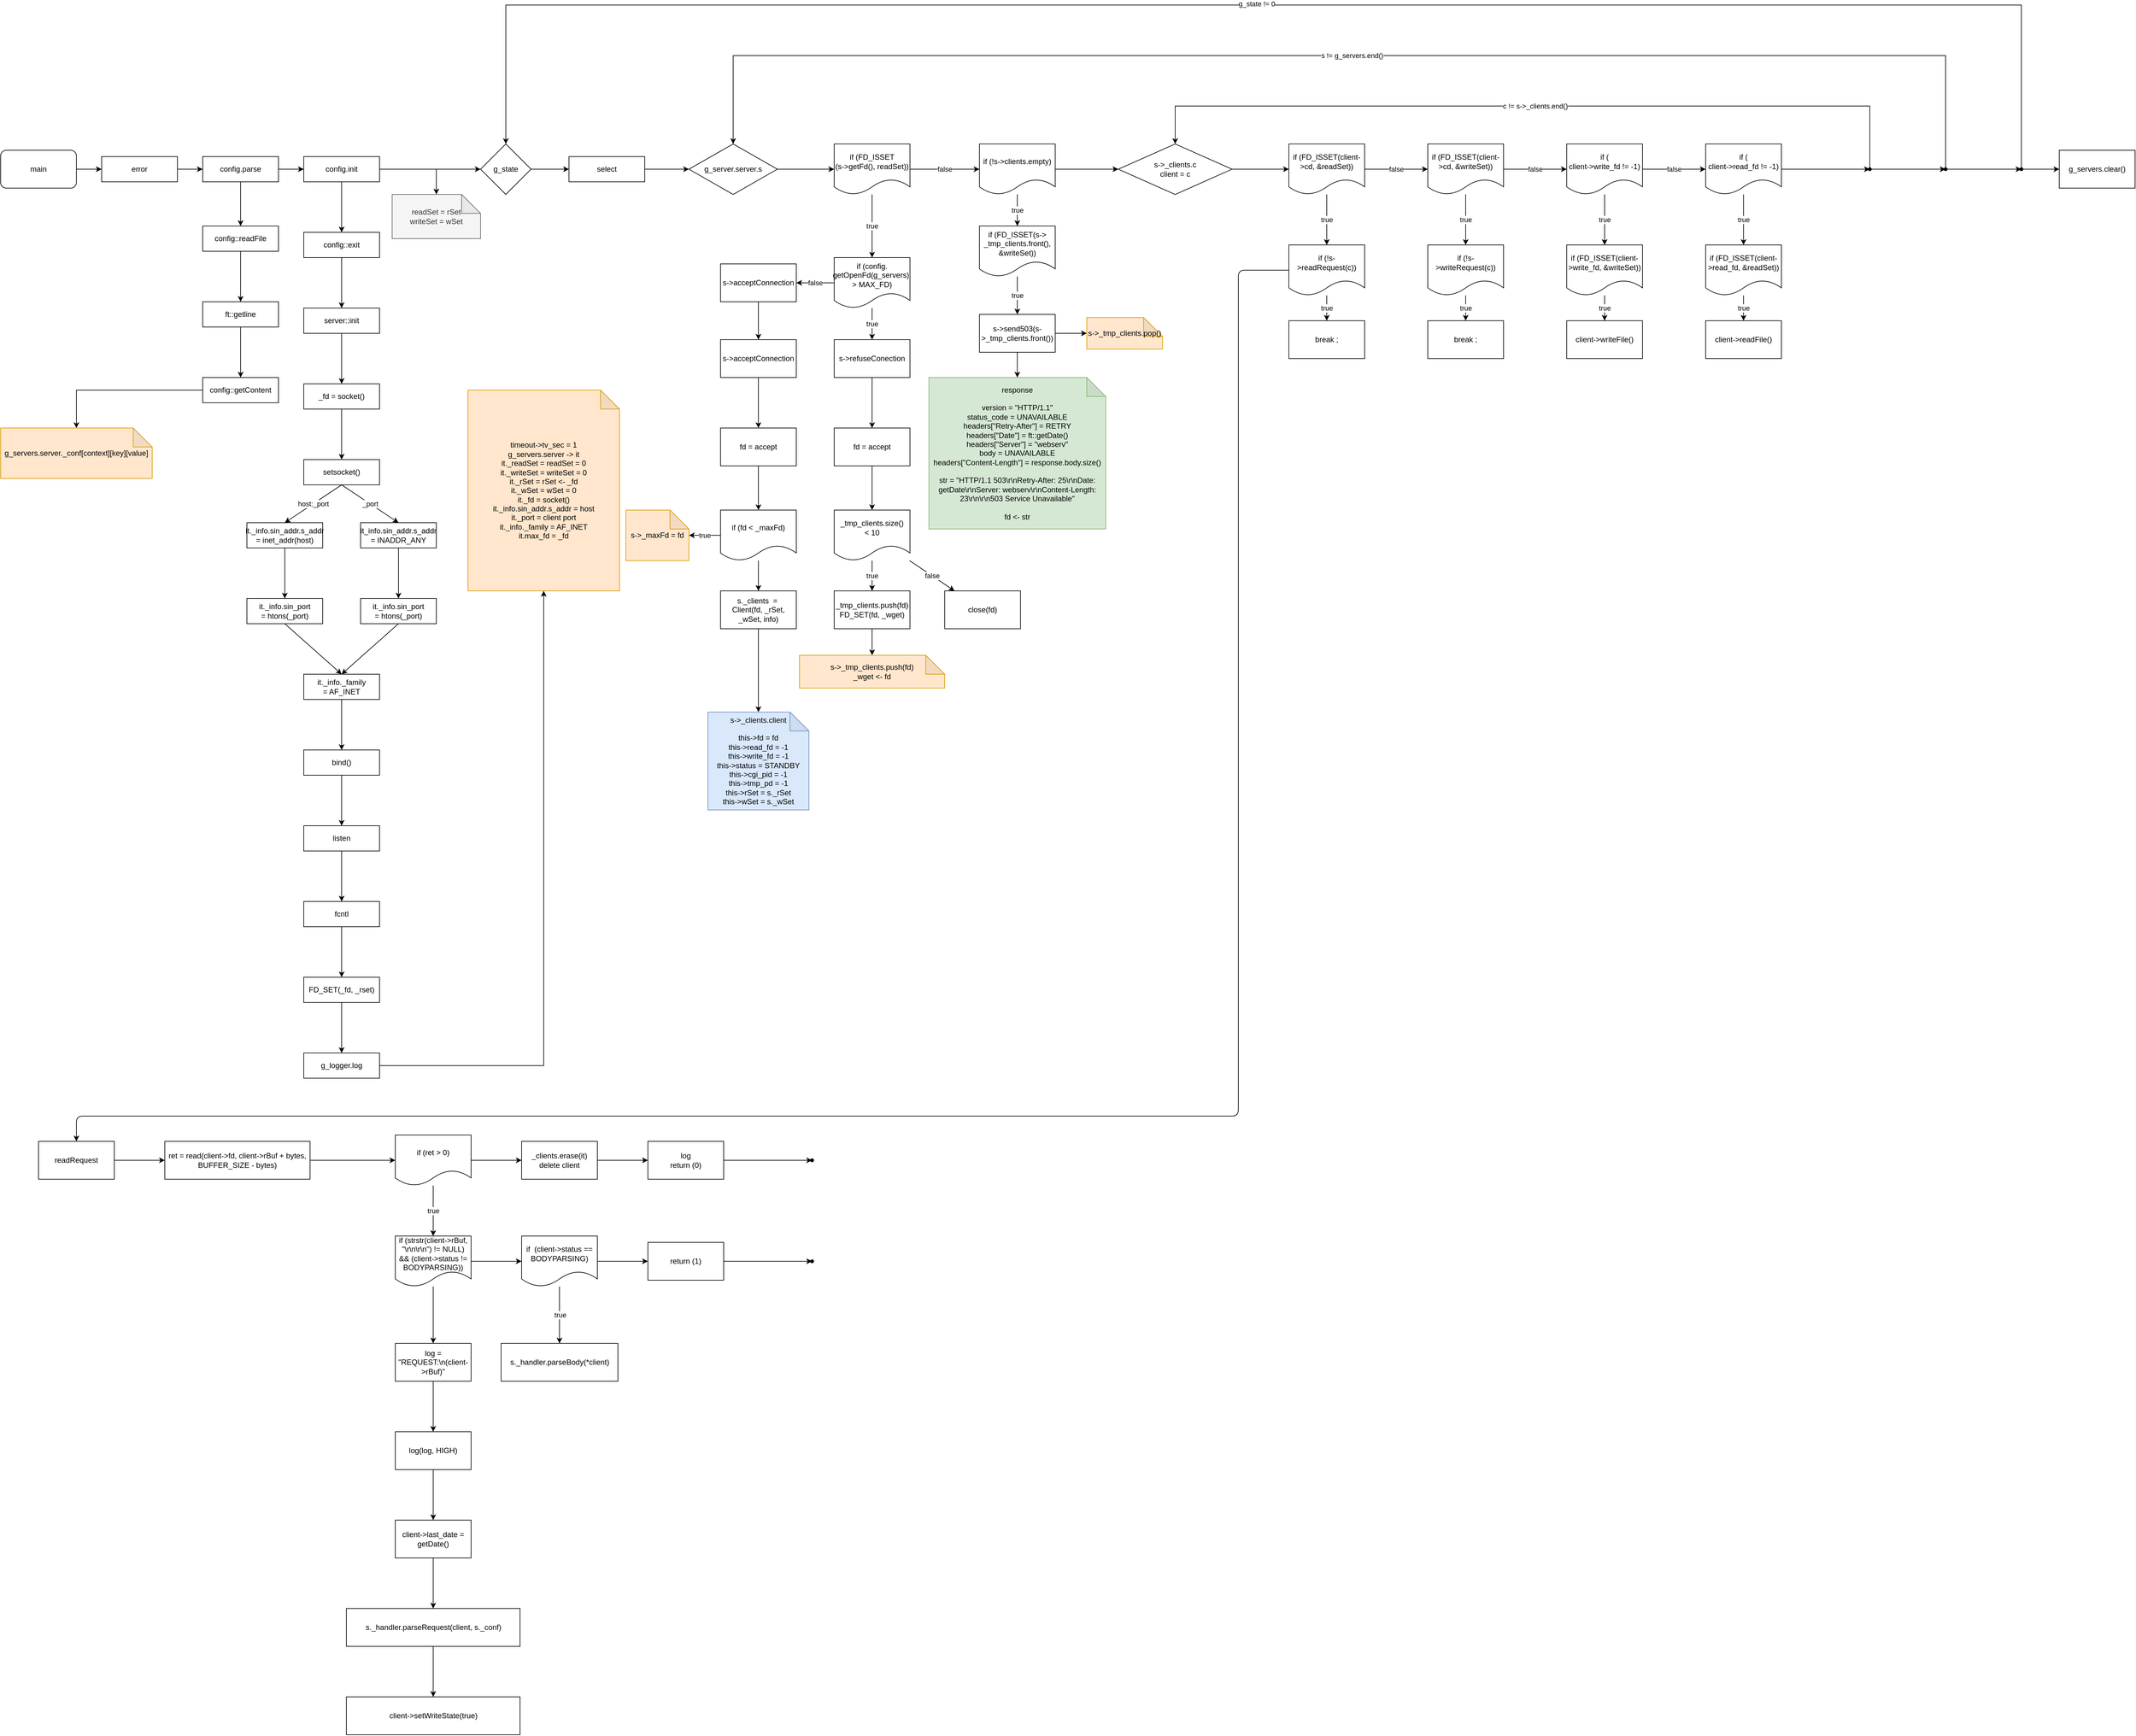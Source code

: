 <mxfile version="14.5.8" type="github">
  <diagram id="C5RBs43oDa-KdzZeNtuy" name="Page-1">
    <mxGraphModel dx="1183" dy="1227" grid="1" gridSize="10" guides="1" tooltips="1" connect="1" arrows="1" fold="1" page="1" pageScale="1" pageWidth="10000" pageHeight="10000" math="0" shadow="0">
      <root>
        <mxCell id="WIyWlLk6GJQsqaUBKTNV-0" />
        <mxCell id="WIyWlLk6GJQsqaUBKTNV-1" parent="WIyWlLk6GJQsqaUBKTNV-0" />
        <mxCell id="DyBJ3JbBBXoqkzAA94bN-0" value="" style="edgeStyle=orthogonalEdgeStyle;rounded=0;orthogonalLoop=1;jettySize=auto;html=1;" parent="WIyWlLk6GJQsqaUBKTNV-1" source="5pK941UEQAxXF16gNwze-0" target="5pK941UEQAxXF16gNwze-1" edge="1">
          <mxGeometry relative="1" as="geometry" />
        </mxCell>
        <mxCell id="5pK941UEQAxXF16gNwze-0" value="main" style="rounded=1;whiteSpace=wrap;html=1;" parent="WIyWlLk6GJQsqaUBKTNV-1" vertex="1">
          <mxGeometry x="40" y="350.03" width="120" height="60" as="geometry" />
        </mxCell>
        <mxCell id="DyBJ3JbBBXoqkzAA94bN-2" value="" style="edgeStyle=orthogonalEdgeStyle;rounded=0;orthogonalLoop=1;jettySize=auto;html=1;" parent="WIyWlLk6GJQsqaUBKTNV-1" source="5pK941UEQAxXF16gNwze-1" target="DyBJ3JbBBXoqkzAA94bN-1" edge="1">
          <mxGeometry relative="1" as="geometry" />
        </mxCell>
        <mxCell id="5pK941UEQAxXF16gNwze-1" value="error" style="whiteSpace=wrap;html=1;" parent="WIyWlLk6GJQsqaUBKTNV-1" vertex="1">
          <mxGeometry x="200" y="360.03" width="120" height="40" as="geometry" />
        </mxCell>
        <mxCell id="DyBJ3JbBBXoqkzAA94bN-17" value="" style="edgeStyle=orthogonalEdgeStyle;rounded=0;orthogonalLoop=1;jettySize=auto;html=1;" parent="WIyWlLk6GJQsqaUBKTNV-1" source="DyBJ3JbBBXoqkzAA94bN-1" target="DyBJ3JbBBXoqkzAA94bN-16" edge="1">
          <mxGeometry relative="1" as="geometry" />
        </mxCell>
        <mxCell id="DyBJ3JbBBXoqkzAA94bN-19" value="" style="edgeStyle=orthogonalEdgeStyle;rounded=0;orthogonalLoop=1;jettySize=auto;html=1;" parent="WIyWlLk6GJQsqaUBKTNV-1" source="DyBJ3JbBBXoqkzAA94bN-1" target="DyBJ3JbBBXoqkzAA94bN-18" edge="1">
          <mxGeometry relative="1" as="geometry" />
        </mxCell>
        <mxCell id="DyBJ3JbBBXoqkzAA94bN-1" value="config.parse" style="whiteSpace=wrap;html=1;" parent="WIyWlLk6GJQsqaUBKTNV-1" vertex="1">
          <mxGeometry x="360" y="360.03" width="120" height="40" as="geometry" />
        </mxCell>
        <mxCell id="DyBJ3JbBBXoqkzAA94bN-36" value="" style="edgeStyle=orthogonalEdgeStyle;rounded=0;orthogonalLoop=1;jettySize=auto;html=1;" parent="WIyWlLk6GJQsqaUBKTNV-1" source="DyBJ3JbBBXoqkzAA94bN-16" target="DyBJ3JbBBXoqkzAA94bN-35" edge="1">
          <mxGeometry relative="1" as="geometry" />
        </mxCell>
        <mxCell id="DyBJ3JbBBXoqkzAA94bN-86" value="" style="edgeStyle=orthogonalEdgeStyle;rounded=0;orthogonalLoop=1;jettySize=auto;html=1;" parent="WIyWlLk6GJQsqaUBKTNV-1" source="DyBJ3JbBBXoqkzAA94bN-16" target="DyBJ3JbBBXoqkzAA94bN-85" edge="1">
          <mxGeometry relative="1" as="geometry" />
        </mxCell>
        <mxCell id="DyBJ3JbBBXoqkzAA94bN-89" value="" style="edgeStyle=orthogonalEdgeStyle;rounded=0;orthogonalLoop=1;jettySize=auto;html=1;" parent="WIyWlLk6GJQsqaUBKTNV-1" source="DyBJ3JbBBXoqkzAA94bN-16" target="DyBJ3JbBBXoqkzAA94bN-93" edge="1">
          <mxGeometry relative="1" as="geometry">
            <Array as="points">
              <mxPoint x="750" y="380" />
            </Array>
            <mxPoint x="670" y="260" as="targetPoint" />
          </mxGeometry>
        </mxCell>
        <mxCell id="DyBJ3JbBBXoqkzAA94bN-16" value="config.init" style="whiteSpace=wrap;html=1;" parent="WIyWlLk6GJQsqaUBKTNV-1" vertex="1">
          <mxGeometry x="520" y="360.03" width="120" height="40" as="geometry" />
        </mxCell>
        <mxCell id="DyBJ3JbBBXoqkzAA94bN-32" value="" style="edgeStyle=orthogonalEdgeStyle;rounded=0;orthogonalLoop=1;jettySize=auto;html=1;" parent="WIyWlLk6GJQsqaUBKTNV-1" source="DyBJ3JbBBXoqkzAA94bN-18" target="DyBJ3JbBBXoqkzAA94bN-31" edge="1">
          <mxGeometry relative="1" as="geometry" />
        </mxCell>
        <mxCell id="DyBJ3JbBBXoqkzAA94bN-18" value="config::readFile" style="whiteSpace=wrap;html=1;" parent="WIyWlLk6GJQsqaUBKTNV-1" vertex="1">
          <mxGeometry x="360" y="470.03" width="120" height="40" as="geometry" />
        </mxCell>
        <mxCell id="DyBJ3JbBBXoqkzAA94bN-34" value="" style="edgeStyle=orthogonalEdgeStyle;rounded=0;orthogonalLoop=1;jettySize=auto;html=1;" parent="WIyWlLk6GJQsqaUBKTNV-1" source="DyBJ3JbBBXoqkzAA94bN-31" target="DyBJ3JbBBXoqkzAA94bN-33" edge="1">
          <mxGeometry relative="1" as="geometry" />
        </mxCell>
        <mxCell id="DyBJ3JbBBXoqkzAA94bN-31" value="ft::getline" style="whiteSpace=wrap;html=1;" parent="WIyWlLk6GJQsqaUBKTNV-1" vertex="1">
          <mxGeometry x="360" y="590.03" width="120" height="40" as="geometry" />
        </mxCell>
        <mxCell id="DyBJ3JbBBXoqkzAA94bN-44" value="" style="edgeStyle=orthogonalEdgeStyle;rounded=0;orthogonalLoop=1;jettySize=auto;html=1;" parent="WIyWlLk6GJQsqaUBKTNV-1" source="DyBJ3JbBBXoqkzAA94bN-33" target="DyBJ3JbBBXoqkzAA94bN-43" edge="1">
          <mxGeometry relative="1" as="geometry" />
        </mxCell>
        <mxCell id="DyBJ3JbBBXoqkzAA94bN-33" value="config::getContent" style="whiteSpace=wrap;html=1;" parent="WIyWlLk6GJQsqaUBKTNV-1" vertex="1">
          <mxGeometry x="360" y="710.03" width="120" height="40" as="geometry" />
        </mxCell>
        <mxCell id="DyBJ3JbBBXoqkzAA94bN-48" value="" style="edgeStyle=orthogonalEdgeStyle;rounded=0;orthogonalLoop=1;jettySize=auto;html=1;" parent="WIyWlLk6GJQsqaUBKTNV-1" source="DyBJ3JbBBXoqkzAA94bN-35" target="DyBJ3JbBBXoqkzAA94bN-47" edge="1">
          <mxGeometry relative="1" as="geometry" />
        </mxCell>
        <mxCell id="DyBJ3JbBBXoqkzAA94bN-35" value="config::exit" style="whiteSpace=wrap;html=1;" parent="WIyWlLk6GJQsqaUBKTNV-1" vertex="1">
          <mxGeometry x="520" y="480.03" width="120" height="40" as="geometry" />
        </mxCell>
        <mxCell id="DyBJ3JbBBXoqkzAA94bN-43" value="g_servers.server._conf[context][key][value]" style="shape=note;whiteSpace=wrap;html=1;backgroundOutline=1;darkOpacity=0.05;fillColor=#ffe6cc;strokeColor=#d79b00;" parent="WIyWlLk6GJQsqaUBKTNV-1" vertex="1">
          <mxGeometry x="40" y="790.03" width="240" height="80" as="geometry" />
        </mxCell>
        <mxCell id="DyBJ3JbBBXoqkzAA94bN-46" value="timeout-&amp;gt;tv_sec = 1&lt;br&gt;g_servers.server -&amp;gt; it&lt;br&gt;it._readSet = readSet = 0&lt;br&gt;it._writeSet = writeSet = 0&lt;br&gt;it._rSet = rSet &amp;lt;- _fd&lt;br&gt;it._wSet = wSet = 0&lt;br&gt;it._fd = socket()&lt;br&gt;it._info.sin_addr.s_addr = host&lt;br&gt;it._port = client port&lt;br&gt;it._info._family = AF_INET&lt;br&gt;it.max_fd = _fd" style="shape=note;whiteSpace=wrap;html=1;backgroundOutline=1;darkOpacity=0.05;fillColor=#ffe6cc;strokeColor=#d79b00;" parent="WIyWlLk6GJQsqaUBKTNV-1" vertex="1">
          <mxGeometry x="780" y="730" width="240" height="318" as="geometry" />
        </mxCell>
        <mxCell id="DyBJ3JbBBXoqkzAA94bN-50" value="" style="edgeStyle=orthogonalEdgeStyle;rounded=0;orthogonalLoop=1;jettySize=auto;html=1;" parent="WIyWlLk6GJQsqaUBKTNV-1" source="DyBJ3JbBBXoqkzAA94bN-47" target="DyBJ3JbBBXoqkzAA94bN-49" edge="1">
          <mxGeometry relative="1" as="geometry" />
        </mxCell>
        <mxCell id="DyBJ3JbBBXoqkzAA94bN-47" value="server::init" style="whiteSpace=wrap;html=1;" parent="WIyWlLk6GJQsqaUBKTNV-1" vertex="1">
          <mxGeometry x="520" y="600.03" width="120" height="40" as="geometry" />
        </mxCell>
        <mxCell id="DyBJ3JbBBXoqkzAA94bN-52" value="" style="edgeStyle=orthogonalEdgeStyle;rounded=0;orthogonalLoop=1;jettySize=auto;html=1;" parent="WIyWlLk6GJQsqaUBKTNV-1" source="DyBJ3JbBBXoqkzAA94bN-49" target="DyBJ3JbBBXoqkzAA94bN-51" edge="1">
          <mxGeometry relative="1" as="geometry" />
        </mxCell>
        <mxCell id="DyBJ3JbBBXoqkzAA94bN-49" value="_fd = socket()" style="whiteSpace=wrap;html=1;" parent="WIyWlLk6GJQsqaUBKTNV-1" vertex="1">
          <mxGeometry x="520" y="720.03" width="120" height="40" as="geometry" />
        </mxCell>
        <mxCell id="DyBJ3JbBBXoqkzAA94bN-51" value="setsocket()" style="whiteSpace=wrap;html=1;" parent="WIyWlLk6GJQsqaUBKTNV-1" vertex="1">
          <mxGeometry x="520" y="840.03" width="120" height="40" as="geometry" />
        </mxCell>
        <mxCell id="DyBJ3JbBBXoqkzAA94bN-65" value="" style="edgeStyle=orthogonalEdgeStyle;rounded=0;orthogonalLoop=1;jettySize=auto;html=1;" parent="WIyWlLk6GJQsqaUBKTNV-1" source="DyBJ3JbBBXoqkzAA94bN-54" target="DyBJ3JbBBXoqkzAA94bN-64" edge="1">
          <mxGeometry relative="1" as="geometry" />
        </mxCell>
        <mxCell id="DyBJ3JbBBXoqkzAA94bN-54" value="it._info.sin_addr.s_addr&lt;br&gt;= inet_addr(host)" style="whiteSpace=wrap;html=1;" parent="WIyWlLk6GJQsqaUBKTNV-1" vertex="1">
          <mxGeometry x="430" y="940.03" width="120" height="40" as="geometry" />
        </mxCell>
        <mxCell id="DyBJ3JbBBXoqkzAA94bN-67" value="" style="edgeStyle=orthogonalEdgeStyle;rounded=0;orthogonalLoop=1;jettySize=auto;html=1;" parent="WIyWlLk6GJQsqaUBKTNV-1" source="DyBJ3JbBBXoqkzAA94bN-58" target="DyBJ3JbBBXoqkzAA94bN-66" edge="1">
          <mxGeometry relative="1" as="geometry" />
        </mxCell>
        <mxCell id="DyBJ3JbBBXoqkzAA94bN-58" value="it_info.sin_addr.s_addr&lt;br&gt;= INADDR_ANY" style="whiteSpace=wrap;html=1;" parent="WIyWlLk6GJQsqaUBKTNV-1" vertex="1">
          <mxGeometry x="610" y="940.03" width="120" height="40" as="geometry" />
        </mxCell>
        <mxCell id="DyBJ3JbBBXoqkzAA94bN-59" value="" style="endArrow=classic;html=1;entryX=0.5;entryY=0;entryDx=0;entryDy=0;" parent="WIyWlLk6GJQsqaUBKTNV-1" target="DyBJ3JbBBXoqkzAA94bN-54" edge="1">
          <mxGeometry relative="1" as="geometry">
            <mxPoint x="580" y="880.03" as="sourcePoint" />
            <mxPoint x="480" y="780.03" as="targetPoint" />
          </mxGeometry>
        </mxCell>
        <mxCell id="DyBJ3JbBBXoqkzAA94bN-60" value="host:_port" style="edgeLabel;resizable=0;html=1;align=center;verticalAlign=middle;" parent="DyBJ3JbBBXoqkzAA94bN-59" connectable="0" vertex="1">
          <mxGeometry relative="1" as="geometry" />
        </mxCell>
        <mxCell id="DyBJ3JbBBXoqkzAA94bN-61" value="" style="endArrow=classic;html=1;exitX=0.5;exitY=1;exitDx=0;exitDy=0;entryX=0.5;entryY=0;entryDx=0;entryDy=0;" parent="WIyWlLk6GJQsqaUBKTNV-1" source="DyBJ3JbBBXoqkzAA94bN-51" target="DyBJ3JbBBXoqkzAA94bN-58" edge="1">
          <mxGeometry relative="1" as="geometry">
            <mxPoint x="390" y="790.03" as="sourcePoint" />
            <mxPoint x="490" y="790.03" as="targetPoint" />
          </mxGeometry>
        </mxCell>
        <mxCell id="DyBJ3JbBBXoqkzAA94bN-62" value="_port" style="edgeLabel;resizable=0;html=1;align=center;verticalAlign=middle;" parent="DyBJ3JbBBXoqkzAA94bN-61" connectable="0" vertex="1">
          <mxGeometry relative="1" as="geometry" />
        </mxCell>
        <mxCell id="DyBJ3JbBBXoqkzAA94bN-64" value="it._info.sin_port&lt;br&gt;= htons(_port)" style="whiteSpace=wrap;html=1;" parent="WIyWlLk6GJQsqaUBKTNV-1" vertex="1">
          <mxGeometry x="430" y="1060.03" width="120" height="40" as="geometry" />
        </mxCell>
        <mxCell id="DyBJ3JbBBXoqkzAA94bN-66" value="it._info.sin_port&lt;br&gt;= htons(_port)" style="whiteSpace=wrap;html=1;" parent="WIyWlLk6GJQsqaUBKTNV-1" vertex="1">
          <mxGeometry x="610" y="1060.03" width="120" height="40" as="geometry" />
        </mxCell>
        <mxCell id="DyBJ3JbBBXoqkzAA94bN-74" value="" style="edgeStyle=orthogonalEdgeStyle;rounded=0;orthogonalLoop=1;jettySize=auto;html=1;" parent="WIyWlLk6GJQsqaUBKTNV-1" source="DyBJ3JbBBXoqkzAA94bN-69" target="DyBJ3JbBBXoqkzAA94bN-73" edge="1">
          <mxGeometry relative="1" as="geometry" />
        </mxCell>
        <mxCell id="DyBJ3JbBBXoqkzAA94bN-69" value="it._info._family&lt;br&gt;= AF_INET" style="whiteSpace=wrap;html=1;" parent="WIyWlLk6GJQsqaUBKTNV-1" vertex="1">
          <mxGeometry x="520" y="1180.03" width="120" height="40" as="geometry" />
        </mxCell>
        <mxCell id="DyBJ3JbBBXoqkzAA94bN-71" value="" style="endArrow=classic;html=1;exitX=0.5;exitY=1;exitDx=0;exitDy=0;" parent="WIyWlLk6GJQsqaUBKTNV-1" source="DyBJ3JbBBXoqkzAA94bN-66" target="DyBJ3JbBBXoqkzAA94bN-69" edge="1">
          <mxGeometry width="50" height="50" relative="1" as="geometry">
            <mxPoint x="410" y="890.03" as="sourcePoint" />
            <mxPoint x="460" y="840.03" as="targetPoint" />
            <Array as="points">
              <mxPoint x="580" y="1180.03" />
            </Array>
          </mxGeometry>
        </mxCell>
        <mxCell id="DyBJ3JbBBXoqkzAA94bN-72" value="" style="endArrow=classic;html=1;exitX=0.5;exitY=1;exitDx=0;exitDy=0;entryX=0.5;entryY=0;entryDx=0;entryDy=0;" parent="WIyWlLk6GJQsqaUBKTNV-1" source="DyBJ3JbBBXoqkzAA94bN-64" target="DyBJ3JbBBXoqkzAA94bN-69" edge="1">
          <mxGeometry width="50" height="50" relative="1" as="geometry">
            <mxPoint x="420" y="900.03" as="sourcePoint" />
            <mxPoint x="470" y="850.03" as="targetPoint" />
          </mxGeometry>
        </mxCell>
        <mxCell id="DyBJ3JbBBXoqkzAA94bN-76" value="" style="edgeStyle=orthogonalEdgeStyle;rounded=0;orthogonalLoop=1;jettySize=auto;html=1;" parent="WIyWlLk6GJQsqaUBKTNV-1" source="DyBJ3JbBBXoqkzAA94bN-73" target="DyBJ3JbBBXoqkzAA94bN-75" edge="1">
          <mxGeometry relative="1" as="geometry" />
        </mxCell>
        <mxCell id="DyBJ3JbBBXoqkzAA94bN-73" value="bind()" style="whiteSpace=wrap;html=1;" parent="WIyWlLk6GJQsqaUBKTNV-1" vertex="1">
          <mxGeometry x="520" y="1300.03" width="120" height="40" as="geometry" />
        </mxCell>
        <mxCell id="DyBJ3JbBBXoqkzAA94bN-78" value="" style="edgeStyle=orthogonalEdgeStyle;rounded=0;orthogonalLoop=1;jettySize=auto;html=1;" parent="WIyWlLk6GJQsqaUBKTNV-1" source="DyBJ3JbBBXoqkzAA94bN-75" target="DyBJ3JbBBXoqkzAA94bN-77" edge="1">
          <mxGeometry relative="1" as="geometry" />
        </mxCell>
        <mxCell id="DyBJ3JbBBXoqkzAA94bN-75" value="listen" style="whiteSpace=wrap;html=1;" parent="WIyWlLk6GJQsqaUBKTNV-1" vertex="1">
          <mxGeometry x="520" y="1420.03" width="120" height="40" as="geometry" />
        </mxCell>
        <mxCell id="DyBJ3JbBBXoqkzAA94bN-80" value="" style="edgeStyle=orthogonalEdgeStyle;rounded=0;orthogonalLoop=1;jettySize=auto;html=1;" parent="WIyWlLk6GJQsqaUBKTNV-1" source="DyBJ3JbBBXoqkzAA94bN-77" target="DyBJ3JbBBXoqkzAA94bN-79" edge="1">
          <mxGeometry relative="1" as="geometry" />
        </mxCell>
        <mxCell id="DyBJ3JbBBXoqkzAA94bN-77" value="fcntl" style="whiteSpace=wrap;html=1;" parent="WIyWlLk6GJQsqaUBKTNV-1" vertex="1">
          <mxGeometry x="520" y="1540.03" width="120" height="40" as="geometry" />
        </mxCell>
        <mxCell id="DyBJ3JbBBXoqkzAA94bN-82" value="" style="edgeStyle=orthogonalEdgeStyle;rounded=0;orthogonalLoop=1;jettySize=auto;html=1;" parent="WIyWlLk6GJQsqaUBKTNV-1" source="DyBJ3JbBBXoqkzAA94bN-79" target="DyBJ3JbBBXoqkzAA94bN-81" edge="1">
          <mxGeometry relative="1" as="geometry" />
        </mxCell>
        <mxCell id="DyBJ3JbBBXoqkzAA94bN-79" value="FD_SET(_fd, _rset)" style="whiteSpace=wrap;html=1;" parent="WIyWlLk6GJQsqaUBKTNV-1" vertex="1">
          <mxGeometry x="520" y="1660.03" width="120" height="40" as="geometry" />
        </mxCell>
        <mxCell id="DyBJ3JbBBXoqkzAA94bN-83" style="edgeStyle=orthogonalEdgeStyle;rounded=0;orthogonalLoop=1;jettySize=auto;html=1;entryX=0.5;entryY=1;entryDx=0;entryDy=0;entryPerimeter=0;" parent="WIyWlLk6GJQsqaUBKTNV-1" source="DyBJ3JbBBXoqkzAA94bN-81" target="DyBJ3JbBBXoqkzAA94bN-46" edge="1">
          <mxGeometry relative="1" as="geometry">
            <mxPoint x="580" y="1910.03" as="targetPoint" />
          </mxGeometry>
        </mxCell>
        <mxCell id="DyBJ3JbBBXoqkzAA94bN-81" value="g_logger.log" style="whiteSpace=wrap;html=1;" parent="WIyWlLk6GJQsqaUBKTNV-1" vertex="1">
          <mxGeometry x="520" y="1780.03" width="120" height="40" as="geometry" />
        </mxCell>
        <mxCell id="DyBJ3JbBBXoqkzAA94bN-85" value="readSet = rSet&lt;br&gt;writeSet = wSet&lt;br&gt;" style="shape=note;whiteSpace=wrap;html=1;backgroundOutline=1;darkOpacity=0.05;fillColor=#f5f5f5;strokeColor=#666666;fontColor=#333333;" parent="WIyWlLk6GJQsqaUBKTNV-1" vertex="1">
          <mxGeometry x="660" y="420.03" width="140" height="70" as="geometry" />
        </mxCell>
        <mxCell id="DyBJ3JbBBXoqkzAA94bN-94" value="" style="edgeStyle=orthogonalEdgeStyle;rounded=0;orthogonalLoop=1;jettySize=auto;html=1;entryX=0;entryY=0.5;entryDx=0;entryDy=0;" parent="WIyWlLk6GJQsqaUBKTNV-1" source="DyBJ3JbBBXoqkzAA94bN-88" target="DyBJ3JbBBXoqkzAA94bN-97" edge="1">
          <mxGeometry relative="1" as="geometry">
            <mxPoint x="960" y="550" as="targetPoint" />
          </mxGeometry>
        </mxCell>
        <mxCell id="DyBJ3JbBBXoqkzAA94bN-88" value="select" style="whiteSpace=wrap;html=1;" parent="WIyWlLk6GJQsqaUBKTNV-1" vertex="1">
          <mxGeometry x="940" y="360.03" width="120" height="40" as="geometry" />
        </mxCell>
        <mxCell id="DyBJ3JbBBXoqkzAA94bN-98" value="" style="edgeStyle=orthogonalEdgeStyle;rounded=0;orthogonalLoop=1;jettySize=auto;html=1;" parent="WIyWlLk6GJQsqaUBKTNV-1" source="DyBJ3JbBBXoqkzAA94bN-93" target="DyBJ3JbBBXoqkzAA94bN-88" edge="1">
          <mxGeometry relative="1" as="geometry">
            <mxPoint x="1110" y="440" as="targetPoint" />
          </mxGeometry>
        </mxCell>
        <mxCell id="DyBJ3JbBBXoqkzAA94bN-93" value="g_state" style="rhombus;whiteSpace=wrap;html=1;" parent="WIyWlLk6GJQsqaUBKTNV-1" vertex="1">
          <mxGeometry x="800" y="340.03" width="80" height="80" as="geometry" />
        </mxCell>
        <mxCell id="DyBJ3JbBBXoqkzAA94bN-102" style="edgeStyle=orthogonalEdgeStyle;rounded=0;orthogonalLoop=1;jettySize=auto;html=1;" parent="WIyWlLk6GJQsqaUBKTNV-1" source="DyBJ3JbBBXoqkzAA94bN-97" target="DyBJ3JbBBXoqkzAA94bN-101" edge="1">
          <mxGeometry relative="1" as="geometry" />
        </mxCell>
        <mxCell id="DyBJ3JbBBXoqkzAA94bN-97" value="g_server.server.s" style="rhombus;whiteSpace=wrap;html=1;" parent="WIyWlLk6GJQsqaUBKTNV-1" vertex="1">
          <mxGeometry x="1130" y="340.03" width="140" height="80" as="geometry" />
        </mxCell>
        <mxCell id="DyBJ3JbBBXoqkzAA94bN-101" value="if (FD_ISSET&lt;br&gt;(s-&amp;gt;getFd(), readSet))" style="shape=document;whiteSpace=wrap;html=1;boundedLbl=1;" parent="WIyWlLk6GJQsqaUBKTNV-1" vertex="1">
          <mxGeometry x="1360" y="340.03" width="120" height="80" as="geometry" />
        </mxCell>
        <mxCell id="DyBJ3JbBBXoqkzAA94bN-106" value="if (config.&lt;br&gt;getOpenFd(g_servers)&amp;nbsp;&lt;br&gt;&amp;gt; MAX_FD)" style="shape=document;whiteSpace=wrap;html=1;boundedLbl=1;" parent="WIyWlLk6GJQsqaUBKTNV-1" vertex="1">
          <mxGeometry x="1360" y="520.03" width="120" height="80" as="geometry" />
        </mxCell>
        <mxCell id="DyBJ3JbBBXoqkzAA94bN-107" value="" style="endArrow=classic;html=1;" parent="WIyWlLk6GJQsqaUBKTNV-1" source="DyBJ3JbBBXoqkzAA94bN-106" target="DyBJ3JbBBXoqkzAA94bN-112" edge="1">
          <mxGeometry relative="1" as="geometry">
            <mxPoint x="1419.66" y="619.55" as="sourcePoint" />
            <mxPoint x="1420" y="670.03" as="targetPoint" />
          </mxGeometry>
        </mxCell>
        <mxCell id="DyBJ3JbBBXoqkzAA94bN-108" value="true" style="edgeLabel;resizable=0;html=1;align=center;verticalAlign=middle;" parent="DyBJ3JbBBXoqkzAA94bN-107" connectable="0" vertex="1">
          <mxGeometry relative="1" as="geometry" />
        </mxCell>
        <mxCell id="DyBJ3JbBBXoqkzAA94bN-110" value="" style="endArrow=classic;html=1;" parent="WIyWlLk6GJQsqaUBKTNV-1" source="DyBJ3JbBBXoqkzAA94bN-101" target="DyBJ3JbBBXoqkzAA94bN-106" edge="1">
          <mxGeometry relative="1" as="geometry">
            <mxPoint x="1240" y="460.03" as="sourcePoint" />
            <mxPoint x="1240" y="550.03" as="targetPoint" />
          </mxGeometry>
        </mxCell>
        <mxCell id="DyBJ3JbBBXoqkzAA94bN-111" value="true" style="edgeLabel;resizable=0;html=1;align=center;verticalAlign=middle;" parent="DyBJ3JbBBXoqkzAA94bN-110" connectable="0" vertex="1">
          <mxGeometry relative="1" as="geometry" />
        </mxCell>
        <mxCell id="uXqvnL0BM_y1bs4T_ixk-10" value="" style="edgeStyle=orthogonalEdgeStyle;rounded=0;orthogonalLoop=1;jettySize=auto;html=1;" parent="WIyWlLk6GJQsqaUBKTNV-1" source="DyBJ3JbBBXoqkzAA94bN-112" target="uXqvnL0BM_y1bs4T_ixk-9" edge="1">
          <mxGeometry relative="1" as="geometry" />
        </mxCell>
        <mxCell id="DyBJ3JbBBXoqkzAA94bN-112" value="s-&amp;gt;refuseConection" style="rounded=0;whiteSpace=wrap;html=1;" parent="WIyWlLk6GJQsqaUBKTNV-1" vertex="1">
          <mxGeometry x="1360" y="650.03" width="120" height="60" as="geometry" />
        </mxCell>
        <mxCell id="DyBJ3JbBBXoqkzAA94bN-116" value="" style="endArrow=classic;html=1;" parent="WIyWlLk6GJQsqaUBKTNV-1" source="DyBJ3JbBBXoqkzAA94bN-106" target="DyBJ3JbBBXoqkzAA94bN-118" edge="1">
          <mxGeometry relative="1" as="geometry">
            <mxPoint x="1480" y="560.03" as="sourcePoint" />
            <mxPoint x="1557" y="560.03" as="targetPoint" />
          </mxGeometry>
        </mxCell>
        <mxCell id="DyBJ3JbBBXoqkzAA94bN-117" value="false" style="edgeLabel;resizable=0;html=1;align=center;verticalAlign=middle;" parent="DyBJ3JbBBXoqkzAA94bN-116" connectable="0" vertex="1">
          <mxGeometry relative="1" as="geometry" />
        </mxCell>
        <mxCell id="DyBJ3JbBBXoqkzAA94bN-140" value="" style="edgeStyle=orthogonalEdgeStyle;rounded=0;orthogonalLoop=1;jettySize=auto;html=1;" parent="WIyWlLk6GJQsqaUBKTNV-1" source="DyBJ3JbBBXoqkzAA94bN-119" target="DyBJ3JbBBXoqkzAA94bN-139" edge="1">
          <mxGeometry relative="1" as="geometry" />
        </mxCell>
        <mxCell id="DyBJ3JbBBXoqkzAA94bN-119" value="if (!s-&amp;gt;clients.empty)" style="shape=document;whiteSpace=wrap;html=1;boundedLbl=1;" parent="WIyWlLk6GJQsqaUBKTNV-1" vertex="1">
          <mxGeometry x="1590" y="340.03" width="120" height="80" as="geometry" />
        </mxCell>
        <mxCell id="DyBJ3JbBBXoqkzAA94bN-123" value="false" style="endArrow=classic;html=1;" parent="WIyWlLk6GJQsqaUBKTNV-1" source="DyBJ3JbBBXoqkzAA94bN-101" target="DyBJ3JbBBXoqkzAA94bN-119" edge="1">
          <mxGeometry relative="1" as="geometry">
            <mxPoint x="1450" y="500.03" as="sourcePoint" />
            <mxPoint x="1550" y="500.03" as="targetPoint" />
          </mxGeometry>
        </mxCell>
        <mxCell id="uXqvnL0BM_y1bs4T_ixk-22" value="" style="edgeStyle=orthogonalEdgeStyle;rounded=0;orthogonalLoop=1;jettySize=auto;html=1;" parent="WIyWlLk6GJQsqaUBKTNV-1" source="DyBJ3JbBBXoqkzAA94bN-118" target="uXqvnL0BM_y1bs4T_ixk-21" edge="1">
          <mxGeometry relative="1" as="geometry" />
        </mxCell>
        <mxCell id="DyBJ3JbBBXoqkzAA94bN-118" value="s-&amp;gt;acceptConnection" style="rounded=0;whiteSpace=wrap;html=1;" parent="WIyWlLk6GJQsqaUBKTNV-1" vertex="1">
          <mxGeometry x="1180" y="530.03" width="120" height="60" as="geometry" />
        </mxCell>
        <mxCell id="DyBJ3JbBBXoqkzAA94bN-129" value="" style="endArrow=classic;html=1;" parent="WIyWlLk6GJQsqaUBKTNV-1" source="DyBJ3JbBBXoqkzAA94bN-119" target="DyBJ3JbBBXoqkzAA94bN-131" edge="1">
          <mxGeometry relative="1" as="geometry">
            <mxPoint x="1670" y="470.03" as="sourcePoint" />
            <mxPoint x="1770" y="470.03" as="targetPoint" />
          </mxGeometry>
        </mxCell>
        <mxCell id="DyBJ3JbBBXoqkzAA94bN-130" value="true" style="edgeLabel;resizable=0;html=1;align=center;verticalAlign=middle;" parent="DyBJ3JbBBXoqkzAA94bN-129" connectable="0" vertex="1">
          <mxGeometry relative="1" as="geometry" />
        </mxCell>
        <mxCell id="DyBJ3JbBBXoqkzAA94bN-131" value="if (FD_ISSET(s-&amp;gt;&lt;br&gt;_tmp_clients.front(), &amp;amp;writeSet))" style="shape=document;whiteSpace=wrap;html=1;boundedLbl=1;" parent="WIyWlLk6GJQsqaUBKTNV-1" vertex="1">
          <mxGeometry x="1590" y="470.03" width="120" height="80" as="geometry" />
        </mxCell>
        <mxCell id="DyBJ3JbBBXoqkzAA94bN-136" value="" style="endArrow=classic;html=1;" parent="WIyWlLk6GJQsqaUBKTNV-1" source="DyBJ3JbBBXoqkzAA94bN-131" target="DyBJ3JbBBXoqkzAA94bN-138" edge="1">
          <mxGeometry relative="1" as="geometry">
            <mxPoint x="1670" y="590.03" as="sourcePoint" />
            <mxPoint x="1650" y="620.03" as="targetPoint" />
          </mxGeometry>
        </mxCell>
        <mxCell id="DyBJ3JbBBXoqkzAA94bN-137" value="true" style="edgeLabel;resizable=0;html=1;align=center;verticalAlign=middle;" parent="DyBJ3JbBBXoqkzAA94bN-136" connectable="0" vertex="1">
          <mxGeometry relative="1" as="geometry" />
        </mxCell>
        <mxCell id="uXqvnL0BM_y1bs4T_ixk-48" value="" style="edgeStyle=orthogonalEdgeStyle;rounded=0;orthogonalLoop=1;jettySize=auto;html=1;" parent="WIyWlLk6GJQsqaUBKTNV-1" source="DyBJ3JbBBXoqkzAA94bN-138" target="uXqvnL0BM_y1bs4T_ixk-47" edge="1">
          <mxGeometry relative="1" as="geometry" />
        </mxCell>
        <mxCell id="uXqvnL0BM_y1bs4T_ixk-50" value="" style="edgeStyle=orthogonalEdgeStyle;rounded=0;orthogonalLoop=1;jettySize=auto;html=1;" parent="WIyWlLk6GJQsqaUBKTNV-1" source="DyBJ3JbBBXoqkzAA94bN-138" target="uXqvnL0BM_y1bs4T_ixk-49" edge="1">
          <mxGeometry relative="1" as="geometry" />
        </mxCell>
        <mxCell id="DyBJ3JbBBXoqkzAA94bN-138" value="s-&amp;gt;send503(s-&amp;gt;_tmp_clients.front())" style="rounded=0;whiteSpace=wrap;html=1;" parent="WIyWlLk6GJQsqaUBKTNV-1" vertex="1">
          <mxGeometry x="1590" y="610.03" width="120" height="60" as="geometry" />
        </mxCell>
        <mxCell id="DyBJ3JbBBXoqkzAA94bN-144" value="" style="edgeStyle=orthogonalEdgeStyle;rounded=0;orthogonalLoop=1;jettySize=auto;html=1;" parent="WIyWlLk6GJQsqaUBKTNV-1" source="DyBJ3JbBBXoqkzAA94bN-139" target="DyBJ3JbBBXoqkzAA94bN-143" edge="1">
          <mxGeometry relative="1" as="geometry" />
        </mxCell>
        <mxCell id="DyBJ3JbBBXoqkzAA94bN-191" value="s != g_servers.end()" style="edgeStyle=orthogonalEdgeStyle;rounded=0;orthogonalLoop=1;jettySize=auto;html=1;entryX=0.5;entryY=0;entryDx=0;entryDy=0;" parent="WIyWlLk6GJQsqaUBKTNV-1" source="DyBJ3JbBBXoqkzAA94bN-192" target="DyBJ3JbBBXoqkzAA94bN-97" edge="1">
          <mxGeometry relative="1" as="geometry">
            <mxPoint x="1260" y="330.03" as="targetPoint" />
            <mxPoint x="1900" y="200" as="sourcePoint" />
            <Array as="points">
              <mxPoint x="3120" y="200" />
              <mxPoint x="1200" y="200" />
            </Array>
          </mxGeometry>
        </mxCell>
        <mxCell id="DyBJ3JbBBXoqkzAA94bN-139" value="s-&amp;gt;_clients.c&lt;br&gt;client = c" style="rhombus;whiteSpace=wrap;html=1;" parent="WIyWlLk6GJQsqaUBKTNV-1" vertex="1">
          <mxGeometry x="1810" y="340.03" width="180" height="80" as="geometry" />
        </mxCell>
        <mxCell id="DyBJ3JbBBXoqkzAA94bN-143" value="&lt;span&gt;if (FD_ISSET(client-&amp;gt;cd&lt;/span&gt;&lt;span&gt;, &amp;amp;readSet))&lt;/span&gt;" style="shape=document;whiteSpace=wrap;html=1;boundedLbl=1;" parent="WIyWlLk6GJQsqaUBKTNV-1" vertex="1">
          <mxGeometry x="2080" y="340.03" width="120" height="80" as="geometry" />
        </mxCell>
        <mxCell id="DyBJ3JbBBXoqkzAA94bN-150" value="if (!s-&amp;gt;readRequest(c))" style="shape=document;whiteSpace=wrap;html=1;boundedLbl=1;" parent="WIyWlLk6GJQsqaUBKTNV-1" vertex="1">
          <mxGeometry x="2080" y="500.03" width="120" height="80" as="geometry" />
        </mxCell>
        <mxCell id="DyBJ3JbBBXoqkzAA94bN-152" value="" style="endArrow=classic;html=1;" parent="WIyWlLk6GJQsqaUBKTNV-1" source="DyBJ3JbBBXoqkzAA94bN-143" target="DyBJ3JbBBXoqkzAA94bN-150" edge="1">
          <mxGeometry relative="1" as="geometry">
            <mxPoint x="1660" y="430.03" as="sourcePoint" />
            <mxPoint x="1660" y="480.03" as="targetPoint" />
          </mxGeometry>
        </mxCell>
        <mxCell id="DyBJ3JbBBXoqkzAA94bN-153" value="true" style="edgeLabel;resizable=0;html=1;align=center;verticalAlign=middle;" parent="DyBJ3JbBBXoqkzAA94bN-152" connectable="0" vertex="1">
          <mxGeometry relative="1" as="geometry" />
        </mxCell>
        <mxCell id="DyBJ3JbBBXoqkzAA94bN-154" value="" style="endArrow=classic;html=1;" parent="WIyWlLk6GJQsqaUBKTNV-1" source="DyBJ3JbBBXoqkzAA94bN-150" target="DyBJ3JbBBXoqkzAA94bN-156" edge="1">
          <mxGeometry relative="1" as="geometry">
            <mxPoint x="2130" y="600.03" as="sourcePoint" />
            <mxPoint x="2137" y="650.03" as="targetPoint" />
          </mxGeometry>
        </mxCell>
        <mxCell id="DyBJ3JbBBXoqkzAA94bN-155" value="true" style="edgeLabel;resizable=0;html=1;align=center;verticalAlign=middle;" parent="DyBJ3JbBBXoqkzAA94bN-154" connectable="0" vertex="1">
          <mxGeometry relative="1" as="geometry" />
        </mxCell>
        <mxCell id="DyBJ3JbBBXoqkzAA94bN-156" value="break ;" style="rounded=0;whiteSpace=wrap;html=1;" parent="WIyWlLk6GJQsqaUBKTNV-1" vertex="1">
          <mxGeometry x="2080" y="620.03" width="120" height="60" as="geometry" />
        </mxCell>
        <mxCell id="DyBJ3JbBBXoqkzAA94bN-158" value="false" style="endArrow=classic;html=1;" parent="WIyWlLk6GJQsqaUBKTNV-1" source="DyBJ3JbBBXoqkzAA94bN-143" target="DyBJ3JbBBXoqkzAA94bN-159" edge="1">
          <mxGeometry relative="1" as="geometry">
            <mxPoint x="1490" y="390.03" as="sourcePoint" />
            <mxPoint x="2290" y="381.03" as="targetPoint" />
          </mxGeometry>
        </mxCell>
        <mxCell id="DyBJ3JbBBXoqkzAA94bN-159" value="&lt;span&gt;if (FD_ISSET(client-&amp;gt;cd&lt;/span&gt;&lt;span&gt;, &amp;amp;writeSet))&lt;/span&gt;" style="shape=document;whiteSpace=wrap;html=1;boundedLbl=1;" parent="WIyWlLk6GJQsqaUBKTNV-1" vertex="1">
          <mxGeometry x="2300" y="340.03" width="120" height="80" as="geometry" />
        </mxCell>
        <mxCell id="DyBJ3JbBBXoqkzAA94bN-160" value="if (!s-&amp;gt;writeRequest(c))" style="shape=document;whiteSpace=wrap;html=1;boundedLbl=1;" parent="WIyWlLk6GJQsqaUBKTNV-1" vertex="1">
          <mxGeometry x="2300" y="500.03" width="120" height="80" as="geometry" />
        </mxCell>
        <mxCell id="DyBJ3JbBBXoqkzAA94bN-161" value="" style="endArrow=classic;html=1;" parent="WIyWlLk6GJQsqaUBKTNV-1" source="DyBJ3JbBBXoqkzAA94bN-159" target="DyBJ3JbBBXoqkzAA94bN-160" edge="1">
          <mxGeometry relative="1" as="geometry">
            <mxPoint x="1880" y="430.03" as="sourcePoint" />
            <mxPoint x="1880" y="480.03" as="targetPoint" />
          </mxGeometry>
        </mxCell>
        <mxCell id="DyBJ3JbBBXoqkzAA94bN-162" value="true" style="edgeLabel;resizable=0;html=1;align=center;verticalAlign=middle;" parent="DyBJ3JbBBXoqkzAA94bN-161" connectable="0" vertex="1">
          <mxGeometry relative="1" as="geometry" />
        </mxCell>
        <mxCell id="DyBJ3JbBBXoqkzAA94bN-163" value="" style="endArrow=classic;html=1;" parent="WIyWlLk6GJQsqaUBKTNV-1" source="DyBJ3JbBBXoqkzAA94bN-160" target="DyBJ3JbBBXoqkzAA94bN-165" edge="1">
          <mxGeometry relative="1" as="geometry">
            <mxPoint x="2350" y="600.03" as="sourcePoint" />
            <mxPoint x="2357" y="650.03" as="targetPoint" />
          </mxGeometry>
        </mxCell>
        <mxCell id="DyBJ3JbBBXoqkzAA94bN-164" value="true" style="edgeLabel;resizable=0;html=1;align=center;verticalAlign=middle;" parent="DyBJ3JbBBXoqkzAA94bN-163" connectable="0" vertex="1">
          <mxGeometry relative="1" as="geometry" />
        </mxCell>
        <mxCell id="DyBJ3JbBBXoqkzAA94bN-165" value="break ;" style="rounded=0;whiteSpace=wrap;html=1;" parent="WIyWlLk6GJQsqaUBKTNV-1" vertex="1">
          <mxGeometry x="2300" y="620.03" width="120" height="60" as="geometry" />
        </mxCell>
        <mxCell id="DyBJ3JbBBXoqkzAA94bN-166" value="false" style="endArrow=classic;html=1;" parent="WIyWlLk6GJQsqaUBKTNV-1" source="DyBJ3JbBBXoqkzAA94bN-159" target="DyBJ3JbBBXoqkzAA94bN-168" edge="1">
          <mxGeometry relative="1" as="geometry">
            <mxPoint x="1710" y="390.03" as="sourcePoint" />
            <mxPoint x="2510" y="381.03" as="targetPoint" />
          </mxGeometry>
        </mxCell>
        <mxCell id="DyBJ3JbBBXoqkzAA94bN-168" value="&lt;span&gt;if (&lt;br&gt;client-&amp;gt;write_fd != -1&lt;/span&gt;&lt;span&gt;)&lt;/span&gt;" style="shape=document;whiteSpace=wrap;html=1;boundedLbl=1;" parent="WIyWlLk6GJQsqaUBKTNV-1" vertex="1">
          <mxGeometry x="2520" y="340.03" width="120" height="80" as="geometry" />
        </mxCell>
        <mxCell id="DyBJ3JbBBXoqkzAA94bN-169" value="if (FD_ISSET(client-&amp;gt;write_fd, &amp;amp;writeSet))" style="shape=document;whiteSpace=wrap;html=1;boundedLbl=1;" parent="WIyWlLk6GJQsqaUBKTNV-1" vertex="1">
          <mxGeometry x="2520" y="500.03" width="120" height="80" as="geometry" />
        </mxCell>
        <mxCell id="DyBJ3JbBBXoqkzAA94bN-170" value="" style="endArrow=classic;html=1;" parent="WIyWlLk6GJQsqaUBKTNV-1" source="DyBJ3JbBBXoqkzAA94bN-168" target="DyBJ3JbBBXoqkzAA94bN-169" edge="1">
          <mxGeometry relative="1" as="geometry">
            <mxPoint x="2100" y="430.03" as="sourcePoint" />
            <mxPoint x="2100" y="480.03" as="targetPoint" />
          </mxGeometry>
        </mxCell>
        <mxCell id="DyBJ3JbBBXoqkzAA94bN-171" value="true" style="edgeLabel;resizable=0;html=1;align=center;verticalAlign=middle;" parent="DyBJ3JbBBXoqkzAA94bN-170" connectable="0" vertex="1">
          <mxGeometry relative="1" as="geometry" />
        </mxCell>
        <mxCell id="DyBJ3JbBBXoqkzAA94bN-172" value="" style="endArrow=classic;html=1;" parent="WIyWlLk6GJQsqaUBKTNV-1" source="DyBJ3JbBBXoqkzAA94bN-169" target="DyBJ3JbBBXoqkzAA94bN-174" edge="1">
          <mxGeometry relative="1" as="geometry">
            <mxPoint x="2570" y="600.03" as="sourcePoint" />
            <mxPoint x="2577" y="650.03" as="targetPoint" />
          </mxGeometry>
        </mxCell>
        <mxCell id="DyBJ3JbBBXoqkzAA94bN-173" value="true" style="edgeLabel;resizable=0;html=1;align=center;verticalAlign=middle;" parent="DyBJ3JbBBXoqkzAA94bN-172" connectable="0" vertex="1">
          <mxGeometry relative="1" as="geometry" />
        </mxCell>
        <mxCell id="DyBJ3JbBBXoqkzAA94bN-174" value="client-&amp;gt;writeFile()" style="rounded=0;whiteSpace=wrap;html=1;" parent="WIyWlLk6GJQsqaUBKTNV-1" vertex="1">
          <mxGeometry x="2520" y="620.03" width="120" height="60" as="geometry" />
        </mxCell>
        <mxCell id="DyBJ3JbBBXoqkzAA94bN-175" value="false" style="endArrow=classic;html=1;" parent="WIyWlLk6GJQsqaUBKTNV-1" source="DyBJ3JbBBXoqkzAA94bN-168" target="DyBJ3JbBBXoqkzAA94bN-176" edge="1">
          <mxGeometry relative="1" as="geometry">
            <mxPoint x="1930" y="390.03" as="sourcePoint" />
            <mxPoint x="2730" y="381.03" as="targetPoint" />
          </mxGeometry>
        </mxCell>
        <mxCell id="DyBJ3JbBBXoqkzAA94bN-185" value="c != s-&amp;gt;_clients.end()" style="edgeStyle=orthogonalEdgeStyle;rounded=0;orthogonalLoop=1;jettySize=auto;html=1;entryX=0.5;entryY=0;entryDx=0;entryDy=0;exitX=0.547;exitY=-0.054;exitDx=0;exitDy=0;exitPerimeter=0;" parent="WIyWlLk6GJQsqaUBKTNV-1" source="DyBJ3JbBBXoqkzAA94bN-188" target="DyBJ3JbBBXoqkzAA94bN-139" edge="1">
          <mxGeometry relative="1" as="geometry">
            <mxPoint x="2910" y="330.03" as="sourcePoint" />
            <Array as="points">
              <mxPoint x="3000" y="280" />
              <mxPoint x="1900" y="280" />
            </Array>
          </mxGeometry>
        </mxCell>
        <mxCell id="DyBJ3JbBBXoqkzAA94bN-189" value="" style="edgeStyle=orthogonalEdgeStyle;rounded=0;orthogonalLoop=1;jettySize=auto;html=1;" parent="WIyWlLk6GJQsqaUBKTNV-1" source="DyBJ3JbBBXoqkzAA94bN-176" target="DyBJ3JbBBXoqkzAA94bN-188" edge="1">
          <mxGeometry relative="1" as="geometry" />
        </mxCell>
        <mxCell id="DyBJ3JbBBXoqkzAA94bN-176" value="&lt;span&gt;if (&lt;br&gt;client-&amp;gt;read_fd != -1&lt;/span&gt;&lt;span&gt;)&lt;/span&gt;" style="shape=document;whiteSpace=wrap;html=1;boundedLbl=1;" parent="WIyWlLk6GJQsqaUBKTNV-1" vertex="1">
          <mxGeometry x="2740" y="340.03" width="120" height="80" as="geometry" />
        </mxCell>
        <mxCell id="DyBJ3JbBBXoqkzAA94bN-177" value="if (FD_ISSET(client-&amp;gt;read_fd, &amp;amp;readSet))" style="shape=document;whiteSpace=wrap;html=1;boundedLbl=1;" parent="WIyWlLk6GJQsqaUBKTNV-1" vertex="1">
          <mxGeometry x="2740" y="500.03" width="120" height="80" as="geometry" />
        </mxCell>
        <mxCell id="DyBJ3JbBBXoqkzAA94bN-178" value="" style="endArrow=classic;html=1;" parent="WIyWlLk6GJQsqaUBKTNV-1" source="DyBJ3JbBBXoqkzAA94bN-176" target="DyBJ3JbBBXoqkzAA94bN-177" edge="1">
          <mxGeometry relative="1" as="geometry">
            <mxPoint x="2320" y="430.03" as="sourcePoint" />
            <mxPoint x="2320" y="480.03" as="targetPoint" />
          </mxGeometry>
        </mxCell>
        <mxCell id="DyBJ3JbBBXoqkzAA94bN-179" value="true" style="edgeLabel;resizable=0;html=1;align=center;verticalAlign=middle;" parent="DyBJ3JbBBXoqkzAA94bN-178" connectable="0" vertex="1">
          <mxGeometry relative="1" as="geometry" />
        </mxCell>
        <mxCell id="DyBJ3JbBBXoqkzAA94bN-180" value="" style="endArrow=classic;html=1;" parent="WIyWlLk6GJQsqaUBKTNV-1" source="DyBJ3JbBBXoqkzAA94bN-177" target="DyBJ3JbBBXoqkzAA94bN-182" edge="1">
          <mxGeometry relative="1" as="geometry">
            <mxPoint x="2790" y="600.03" as="sourcePoint" />
            <mxPoint x="2797" y="650.03" as="targetPoint" />
          </mxGeometry>
        </mxCell>
        <mxCell id="DyBJ3JbBBXoqkzAA94bN-181" value="true" style="edgeLabel;resizable=0;html=1;align=center;verticalAlign=middle;" parent="DyBJ3JbBBXoqkzAA94bN-180" connectable="0" vertex="1">
          <mxGeometry relative="1" as="geometry" />
        </mxCell>
        <mxCell id="DyBJ3JbBBXoqkzAA94bN-182" value="client-&amp;gt;readFile()" style="rounded=0;whiteSpace=wrap;html=1;" parent="WIyWlLk6GJQsqaUBKTNV-1" vertex="1">
          <mxGeometry x="2740" y="620.03" width="120" height="60" as="geometry" />
        </mxCell>
        <mxCell id="DyBJ3JbBBXoqkzAA94bN-193" value="" style="edgeStyle=orthogonalEdgeStyle;rounded=0;orthogonalLoop=1;jettySize=auto;html=1;" parent="WIyWlLk6GJQsqaUBKTNV-1" source="DyBJ3JbBBXoqkzAA94bN-188" target="DyBJ3JbBBXoqkzAA94bN-192" edge="1">
          <mxGeometry relative="1" as="geometry" />
        </mxCell>
        <mxCell id="DyBJ3JbBBXoqkzAA94bN-188" value="" style="shape=waypoint;size=6;pointerEvents=1;points=[];fillColor=#ffffff;resizable=0;rotatable=0;perimeter=centerPerimeter;snapToPoint=1;" parent="WIyWlLk6GJQsqaUBKTNV-1" vertex="1">
          <mxGeometry x="2980" y="360.03" width="40" height="40" as="geometry" />
        </mxCell>
        <mxCell id="DyBJ3JbBBXoqkzAA94bN-195" value="" style="edgeStyle=orthogonalEdgeStyle;rounded=0;orthogonalLoop=1;jettySize=auto;html=1;" parent="WIyWlLk6GJQsqaUBKTNV-1" source="DyBJ3JbBBXoqkzAA94bN-192" target="DyBJ3JbBBXoqkzAA94bN-194" edge="1">
          <mxGeometry relative="1" as="geometry" />
        </mxCell>
        <mxCell id="DyBJ3JbBBXoqkzAA94bN-192" value="" style="shape=waypoint;size=6;pointerEvents=1;points=[];fillColor=#ffffff;resizable=0;rotatable=0;perimeter=centerPerimeter;snapToPoint=1;" parent="WIyWlLk6GJQsqaUBKTNV-1" vertex="1">
          <mxGeometry x="3100" y="360.03" width="40" height="40" as="geometry" />
        </mxCell>
        <mxCell id="DyBJ3JbBBXoqkzAA94bN-196" style="edgeStyle=orthogonalEdgeStyle;rounded=0;orthogonalLoop=1;jettySize=auto;html=1;entryX=0.5;entryY=0;entryDx=0;entryDy=0;" parent="WIyWlLk6GJQsqaUBKTNV-1" source="DyBJ3JbBBXoqkzAA94bN-194" target="DyBJ3JbBBXoqkzAA94bN-93" edge="1">
          <mxGeometry relative="1" as="geometry">
            <mxPoint x="1010" y="340" as="targetPoint" />
            <Array as="points">
              <mxPoint x="3240" y="120" />
              <mxPoint x="840" y="120" />
            </Array>
          </mxGeometry>
        </mxCell>
        <mxCell id="DyBJ3JbBBXoqkzAA94bN-197" value="g_state != 0" style="edgeLabel;html=1;align=center;verticalAlign=middle;resizable=0;points=[];" parent="DyBJ3JbBBXoqkzAA94bN-196" vertex="1" connectable="0">
          <mxGeometry x="0.022" y="-2" relative="1" as="geometry">
            <mxPoint as="offset" />
          </mxGeometry>
        </mxCell>
        <mxCell id="DyBJ3JbBBXoqkzAA94bN-199" value="" style="edgeStyle=orthogonalEdgeStyle;rounded=0;orthogonalLoop=1;jettySize=auto;html=1;" parent="WIyWlLk6GJQsqaUBKTNV-1" source="DyBJ3JbBBXoqkzAA94bN-194" target="DyBJ3JbBBXoqkzAA94bN-198" edge="1">
          <mxGeometry relative="1" as="geometry" />
        </mxCell>
        <mxCell id="DyBJ3JbBBXoqkzAA94bN-194" value="" style="shape=waypoint;size=6;pointerEvents=1;points=[];fillColor=#ffffff;resizable=0;rotatable=0;perimeter=centerPerimeter;snapToPoint=1;" parent="WIyWlLk6GJQsqaUBKTNV-1" vertex="1">
          <mxGeometry x="3220" y="360.03" width="40" height="40" as="geometry" />
        </mxCell>
        <mxCell id="DyBJ3JbBBXoqkzAA94bN-198" value="g_servers.clear()" style="whiteSpace=wrap;html=1;" parent="WIyWlLk6GJQsqaUBKTNV-1" vertex="1">
          <mxGeometry x="3300" y="350.03" width="120" height="60" as="geometry" />
        </mxCell>
        <mxCell id="uXqvnL0BM_y1bs4T_ixk-12" value="" style="edgeStyle=orthogonalEdgeStyle;rounded=0;orthogonalLoop=1;jettySize=auto;html=1;" parent="WIyWlLk6GJQsqaUBKTNV-1" source="uXqvnL0BM_y1bs4T_ixk-9" target="uXqvnL0BM_y1bs4T_ixk-11" edge="1">
          <mxGeometry relative="1" as="geometry" />
        </mxCell>
        <mxCell id="uXqvnL0BM_y1bs4T_ixk-9" value="fd = accept" style="rounded=0;whiteSpace=wrap;html=1;" parent="WIyWlLk6GJQsqaUBKTNV-1" vertex="1">
          <mxGeometry x="1360" y="790.03" width="120" height="60" as="geometry" />
        </mxCell>
        <mxCell id="uXqvnL0BM_y1bs4T_ixk-20" value="" style="edgeStyle=orthogonalEdgeStyle;rounded=0;orthogonalLoop=1;jettySize=auto;html=1;exitX=0.5;exitY=1;exitDx=0;exitDy=0;" parent="WIyWlLk6GJQsqaUBKTNV-1" source="uXqvnL0BM_y1bs4T_ixk-15" target="uXqvnL0BM_y1bs4T_ixk-19" edge="1">
          <mxGeometry relative="1" as="geometry" />
        </mxCell>
        <mxCell id="uXqvnL0BM_y1bs4T_ixk-11" value="_tmp_clients.size()&lt;br&gt;&amp;lt; 10" style="shape=document;whiteSpace=wrap;html=1;boundedLbl=1;rounded=0;" parent="WIyWlLk6GJQsqaUBKTNV-1" vertex="1">
          <mxGeometry x="1360" y="920.03" width="120" height="80" as="geometry" />
        </mxCell>
        <mxCell id="uXqvnL0BM_y1bs4T_ixk-13" value="" style="endArrow=classic;html=1;" parent="WIyWlLk6GJQsqaUBKTNV-1" source="uXqvnL0BM_y1bs4T_ixk-11" target="uXqvnL0BM_y1bs4T_ixk-15" edge="1">
          <mxGeometry relative="1" as="geometry">
            <mxPoint x="1420" y="1040" as="sourcePoint" />
            <mxPoint x="1420" y="1060" as="targetPoint" />
          </mxGeometry>
        </mxCell>
        <mxCell id="uXqvnL0BM_y1bs4T_ixk-14" value="true" style="edgeLabel;resizable=0;html=1;align=center;verticalAlign=middle;" parent="uXqvnL0BM_y1bs4T_ixk-13" connectable="0" vertex="1">
          <mxGeometry relative="1" as="geometry" />
        </mxCell>
        <mxCell id="uXqvnL0BM_y1bs4T_ixk-15" value="_tmp_clients.push(fd)&lt;br&gt;FD_SET(fd, _wget)" style="rounded=0;whiteSpace=wrap;html=1;" parent="WIyWlLk6GJQsqaUBKTNV-1" vertex="1">
          <mxGeometry x="1360" y="1048.0" width="120" height="60" as="geometry" />
        </mxCell>
        <mxCell id="uXqvnL0BM_y1bs4T_ixk-16" value="" style="endArrow=classic;html=1;" parent="WIyWlLk6GJQsqaUBKTNV-1" source="uXqvnL0BM_y1bs4T_ixk-11" target="uXqvnL0BM_y1bs4T_ixk-18" edge="1">
          <mxGeometry relative="1" as="geometry">
            <mxPoint x="920" y="840" as="sourcePoint" />
            <mxPoint x="1240" y="942" as="targetPoint" />
          </mxGeometry>
        </mxCell>
        <mxCell id="uXqvnL0BM_y1bs4T_ixk-17" value="false" style="edgeLabel;resizable=0;html=1;align=center;verticalAlign=middle;" parent="uXqvnL0BM_y1bs4T_ixk-16" connectable="0" vertex="1">
          <mxGeometry relative="1" as="geometry" />
        </mxCell>
        <mxCell id="uXqvnL0BM_y1bs4T_ixk-18" value="close(fd)" style="rounded=0;whiteSpace=wrap;html=1;" parent="WIyWlLk6GJQsqaUBKTNV-1" vertex="1">
          <mxGeometry x="1535" y="1048.0" width="120" height="60" as="geometry" />
        </mxCell>
        <mxCell id="uXqvnL0BM_y1bs4T_ixk-19" value="s-&amp;gt;_tmp_clients.push(fd)&lt;br&gt;_wget &amp;lt;- fd" style="shape=note;whiteSpace=wrap;html=1;backgroundOutline=1;darkOpacity=0.05;rounded=0;fillColor=#ffe6cc;strokeColor=#d79b00;" parent="WIyWlLk6GJQsqaUBKTNV-1" vertex="1">
          <mxGeometry x="1305" y="1150" width="230" height="52" as="geometry" />
        </mxCell>
        <mxCell id="uXqvnL0BM_y1bs4T_ixk-24" value="" style="edgeStyle=orthogonalEdgeStyle;rounded=0;orthogonalLoop=1;jettySize=auto;html=1;" parent="WIyWlLk6GJQsqaUBKTNV-1" source="uXqvnL0BM_y1bs4T_ixk-21" target="uXqvnL0BM_y1bs4T_ixk-23" edge="1">
          <mxGeometry relative="1" as="geometry" />
        </mxCell>
        <mxCell id="uXqvnL0BM_y1bs4T_ixk-21" value="s-&amp;gt;acceptConnection" style="rounded=0;whiteSpace=wrap;html=1;" parent="WIyWlLk6GJQsqaUBKTNV-1" vertex="1">
          <mxGeometry x="1180" y="650.03" width="120" height="60" as="geometry" />
        </mxCell>
        <mxCell id="uXqvnL0BM_y1bs4T_ixk-26" value="" style="edgeStyle=orthogonalEdgeStyle;rounded=0;orthogonalLoop=1;jettySize=auto;html=1;" parent="WIyWlLk6GJQsqaUBKTNV-1" source="uXqvnL0BM_y1bs4T_ixk-23" target="uXqvnL0BM_y1bs4T_ixk-25" edge="1">
          <mxGeometry relative="1" as="geometry" />
        </mxCell>
        <mxCell id="uXqvnL0BM_y1bs4T_ixk-23" value="fd = accept" style="rounded=0;whiteSpace=wrap;html=1;" parent="WIyWlLk6GJQsqaUBKTNV-1" vertex="1">
          <mxGeometry x="1180" y="790.03" width="120" height="60" as="geometry" />
        </mxCell>
        <mxCell id="uXqvnL0BM_y1bs4T_ixk-38" value="" style="edgeStyle=orthogonalEdgeStyle;rounded=0;orthogonalLoop=1;jettySize=auto;html=1;" parent="WIyWlLk6GJQsqaUBKTNV-1" source="uXqvnL0BM_y1bs4T_ixk-25" target="uXqvnL0BM_y1bs4T_ixk-37" edge="1">
          <mxGeometry relative="1" as="geometry" />
        </mxCell>
        <mxCell id="uXqvnL0BM_y1bs4T_ixk-25" value="if (fd &amp;lt; _maxFd)" style="shape=document;whiteSpace=wrap;html=1;boundedLbl=1;rounded=0;" parent="WIyWlLk6GJQsqaUBKTNV-1" vertex="1">
          <mxGeometry x="1180" y="920.03" width="120" height="80" as="geometry" />
        </mxCell>
        <mxCell id="uXqvnL0BM_y1bs4T_ixk-27" value="" style="endArrow=classic;html=1;" parent="WIyWlLk6GJQsqaUBKTNV-1" source="uXqvnL0BM_y1bs4T_ixk-25" target="uXqvnL0BM_y1bs4T_ixk-44" edge="1">
          <mxGeometry relative="1" as="geometry">
            <mxPoint x="920" y="910" as="sourcePoint" />
            <mxPoint x="1130" y="980.03" as="targetPoint" />
          </mxGeometry>
        </mxCell>
        <mxCell id="uXqvnL0BM_y1bs4T_ixk-28" value="true" style="edgeLabel;resizable=0;html=1;align=center;verticalAlign=middle;" parent="uXqvnL0BM_y1bs4T_ixk-27" connectable="0" vertex="1">
          <mxGeometry relative="1" as="geometry" />
        </mxCell>
        <mxCell id="uXqvnL0BM_y1bs4T_ixk-40" value="" style="edgeStyle=orthogonalEdgeStyle;rounded=0;orthogonalLoop=1;jettySize=auto;html=1;" parent="WIyWlLk6GJQsqaUBKTNV-1" source="uXqvnL0BM_y1bs4T_ixk-37" target="uXqvnL0BM_y1bs4T_ixk-39" edge="1">
          <mxGeometry relative="1" as="geometry" />
        </mxCell>
        <mxCell id="uXqvnL0BM_y1bs4T_ixk-37" value="s._clients &amp;nbsp;=&amp;nbsp;&lt;br&gt;Client(fd, _rSet, _wSet, info)" style="whiteSpace=wrap;html=1;rounded=0;" parent="WIyWlLk6GJQsqaUBKTNV-1" vertex="1">
          <mxGeometry x="1180" y="1048" width="120" height="60" as="geometry" />
        </mxCell>
        <mxCell id="uXqvnL0BM_y1bs4T_ixk-39" value="s-&amp;gt;_clients.client&lt;br&gt;&lt;br&gt;this-&amp;gt;fd = fd&lt;br&gt;this-&amp;gt;read_fd = -1&lt;br&gt;this-&amp;gt;write_fd = -1&lt;br&gt;this-&amp;gt;status = STANDBY&lt;br&gt;this-&amp;gt;cgi_pid = -1&lt;br&gt;this-&amp;gt;tmp_pd = -1&lt;br&gt;this-&amp;gt;rSet = s._rSet&lt;br&gt;this-&amp;gt;wSet = s._wSet" style="shape=note;whiteSpace=wrap;html=1;backgroundOutline=1;darkOpacity=0.05;rounded=0;fillColor=#dae8fc;strokeColor=#6c8ebf;" parent="WIyWlLk6GJQsqaUBKTNV-1" vertex="1">
          <mxGeometry x="1160" y="1240" width="160" height="154.96" as="geometry" />
        </mxCell>
        <mxCell id="uXqvnL0BM_y1bs4T_ixk-44" value="s-&amp;gt;_maxFd = fd" style="shape=note;whiteSpace=wrap;html=1;backgroundOutline=1;darkOpacity=0.05;fillColor=#ffe6cc;strokeColor=#d79b00;" parent="WIyWlLk6GJQsqaUBKTNV-1" vertex="1">
          <mxGeometry x="1030" y="920.04" width="100" height="79.99" as="geometry" />
        </mxCell>
        <mxCell id="uXqvnL0BM_y1bs4T_ixk-47" value="response&lt;br&gt;&lt;br&gt;version = &quot;HTTP/1.1&quot;&lt;br&gt;status_code = UNAVAILABLE&lt;br&gt;headers[&quot;Retry-After&quot;] = RETRY&lt;br&gt;headers[&quot;Date&quot;] = ft::getDate()&lt;br&gt;headers[&quot;Server&quot;] = &quot;webserv&quot;&lt;br&gt;body =&amp;nbsp;UNAVAILABLE&lt;br&gt;headers[&quot;Content-Length&quot;] = response.body.size()&lt;br&gt;&lt;br&gt;str = &quot;HTTP/1.1 503\r\nRetry-After: 25\r\nDate: getDate\r\nServer: webserv\r\nContent-Length: 23\r\n\r\n503 Service Unavailable&quot;&lt;br&gt;&lt;br&gt;fd &amp;lt;- str" style="shape=note;whiteSpace=wrap;html=1;backgroundOutline=1;darkOpacity=0.05;rounded=0;fillColor=#d5e8d4;strokeColor=#82b366;" parent="WIyWlLk6GJQsqaUBKTNV-1" vertex="1">
          <mxGeometry x="1510" y="710.04" width="280" height="239.97" as="geometry" />
        </mxCell>
        <mxCell id="uXqvnL0BM_y1bs4T_ixk-49" value="s-&amp;gt;_tmp_clients.pop()" style="shape=note;whiteSpace=wrap;html=1;backgroundOutline=1;darkOpacity=0.05;rounded=0;fillColor=#ffe6cc;strokeColor=#d79b00;" parent="WIyWlLk6GJQsqaUBKTNV-1" vertex="1">
          <mxGeometry x="1760" y="615.01" width="120" height="50.03" as="geometry" />
        </mxCell>
        <mxCell id="vR1FnyebbCSJFKb4ocQQ-0" value="" style="endArrow=classic;html=1;exitX=0;exitY=0.5;exitDx=0;exitDy=0;" edge="1" parent="WIyWlLk6GJQsqaUBKTNV-1" source="DyBJ3JbBBXoqkzAA94bN-150" target="vR1FnyebbCSJFKb4ocQQ-2">
          <mxGeometry width="50" height="50" relative="1" as="geometry">
            <mxPoint x="1980" y="900" as="sourcePoint" />
            <mxPoint x="160" y="1960" as="targetPoint" />
            <Array as="points">
              <mxPoint x="2000" y="540" />
              <mxPoint x="2000" y="1880" />
              <mxPoint x="160" y="1880" />
            </Array>
          </mxGeometry>
        </mxCell>
        <mxCell id="vR1FnyebbCSJFKb4ocQQ-4" value="" style="edgeStyle=orthogonalEdgeStyle;rounded=0;orthogonalLoop=1;jettySize=auto;html=1;" edge="1" parent="WIyWlLk6GJQsqaUBKTNV-1" source="vR1FnyebbCSJFKb4ocQQ-2" target="vR1FnyebbCSJFKb4ocQQ-3">
          <mxGeometry relative="1" as="geometry" />
        </mxCell>
        <mxCell id="vR1FnyebbCSJFKb4ocQQ-2" value="readRequest" style="rounded=0;whiteSpace=wrap;html=1;" vertex="1" parent="WIyWlLk6GJQsqaUBKTNV-1">
          <mxGeometry x="100.0" y="1920" width="120" height="60" as="geometry" />
        </mxCell>
        <mxCell id="vR1FnyebbCSJFKb4ocQQ-6" value="" style="edgeStyle=orthogonalEdgeStyle;rounded=0;orthogonalLoop=1;jettySize=auto;html=1;" edge="1" parent="WIyWlLk6GJQsqaUBKTNV-1" source="vR1FnyebbCSJFKb4ocQQ-3" target="vR1FnyebbCSJFKb4ocQQ-5">
          <mxGeometry relative="1" as="geometry" />
        </mxCell>
        <mxCell id="vR1FnyebbCSJFKb4ocQQ-3" value="ret = read(client-&amp;gt;fd, client-&amp;gt;rBuf + bytes, BUFFER_SIZE - bytes)" style="rounded=0;whiteSpace=wrap;html=1;" vertex="1" parent="WIyWlLk6GJQsqaUBKTNV-1">
          <mxGeometry x="300" y="1920" width="230" height="60" as="geometry" />
        </mxCell>
        <mxCell id="vR1FnyebbCSJFKb4ocQQ-8" value="true" style="edgeStyle=orthogonalEdgeStyle;rounded=0;orthogonalLoop=1;jettySize=auto;html=1;" edge="1" parent="WIyWlLk6GJQsqaUBKTNV-1" source="vR1FnyebbCSJFKb4ocQQ-5" target="vR1FnyebbCSJFKb4ocQQ-7">
          <mxGeometry relative="1" as="geometry">
            <Array as="points">
              <mxPoint x="725" y="2030" />
              <mxPoint x="725" y="2030" />
            </Array>
          </mxGeometry>
        </mxCell>
        <mxCell id="vR1FnyebbCSJFKb4ocQQ-31" value="" style="edgeStyle=orthogonalEdgeStyle;rounded=0;orthogonalLoop=1;jettySize=auto;html=1;" edge="1" parent="WIyWlLk6GJQsqaUBKTNV-1" source="vR1FnyebbCSJFKb4ocQQ-5" target="vR1FnyebbCSJFKb4ocQQ-30">
          <mxGeometry relative="1" as="geometry" />
        </mxCell>
        <mxCell id="vR1FnyebbCSJFKb4ocQQ-5" value="if (ret &amp;gt; 0)" style="shape=document;whiteSpace=wrap;html=1;boundedLbl=1;rounded=0;" vertex="1" parent="WIyWlLk6GJQsqaUBKTNV-1">
          <mxGeometry x="665" y="1910" width="120" height="80" as="geometry" />
        </mxCell>
        <mxCell id="vR1FnyebbCSJFKb4ocQQ-10" value="" style="edgeStyle=orthogonalEdgeStyle;rounded=0;orthogonalLoop=1;jettySize=auto;html=1;" edge="1" parent="WIyWlLk6GJQsqaUBKTNV-1" source="vR1FnyebbCSJFKb4ocQQ-7" target="vR1FnyebbCSJFKb4ocQQ-9">
          <mxGeometry relative="1" as="geometry" />
        </mxCell>
        <mxCell id="vR1FnyebbCSJFKb4ocQQ-22" value="" style="edgeStyle=orthogonalEdgeStyle;rounded=0;orthogonalLoop=1;jettySize=auto;html=1;" edge="1" parent="WIyWlLk6GJQsqaUBKTNV-1" source="vR1FnyebbCSJFKb4ocQQ-7" target="vR1FnyebbCSJFKb4ocQQ-21">
          <mxGeometry relative="1" as="geometry" />
        </mxCell>
        <mxCell id="vR1FnyebbCSJFKb4ocQQ-7" value="if (strstr(client-&amp;gt;rBuf, &quot;\r\n\r\n&quot;) != NULL)&lt;br&gt;&amp;amp;&amp;amp; (client-&amp;gt;status != BODYPARSING))" style="shape=document;whiteSpace=wrap;html=1;boundedLbl=1;rounded=0;" vertex="1" parent="WIyWlLk6GJQsqaUBKTNV-1">
          <mxGeometry x="665" y="2070" width="120" height="80" as="geometry" />
        </mxCell>
        <mxCell id="vR1FnyebbCSJFKb4ocQQ-12" value="" style="edgeStyle=orthogonalEdgeStyle;rounded=0;orthogonalLoop=1;jettySize=auto;html=1;" edge="1" parent="WIyWlLk6GJQsqaUBKTNV-1" source="vR1FnyebbCSJFKb4ocQQ-9" target="vR1FnyebbCSJFKb4ocQQ-11">
          <mxGeometry relative="1" as="geometry" />
        </mxCell>
        <mxCell id="vR1FnyebbCSJFKb4ocQQ-9" value="log = &quot;REQUEST:\n(client-&amp;gt;rBuf)&quot;" style="whiteSpace=wrap;html=1;rounded=0;" vertex="1" parent="WIyWlLk6GJQsqaUBKTNV-1">
          <mxGeometry x="665" y="2240" width="120" height="60" as="geometry" />
        </mxCell>
        <mxCell id="vR1FnyebbCSJFKb4ocQQ-14" value="" style="edgeStyle=orthogonalEdgeStyle;rounded=0;orthogonalLoop=1;jettySize=auto;html=1;" edge="1" parent="WIyWlLk6GJQsqaUBKTNV-1" source="vR1FnyebbCSJFKb4ocQQ-11" target="vR1FnyebbCSJFKb4ocQQ-13">
          <mxGeometry relative="1" as="geometry" />
        </mxCell>
        <mxCell id="vR1FnyebbCSJFKb4ocQQ-11" value="log(log, HIGH)" style="whiteSpace=wrap;html=1;rounded=0;" vertex="1" parent="WIyWlLk6GJQsqaUBKTNV-1">
          <mxGeometry x="665" y="2380" width="120" height="60" as="geometry" />
        </mxCell>
        <mxCell id="vR1FnyebbCSJFKb4ocQQ-16" value="" style="edgeStyle=orthogonalEdgeStyle;rounded=0;orthogonalLoop=1;jettySize=auto;html=1;" edge="1" parent="WIyWlLk6GJQsqaUBKTNV-1" source="vR1FnyebbCSJFKb4ocQQ-13" target="vR1FnyebbCSJFKb4ocQQ-15">
          <mxGeometry relative="1" as="geometry" />
        </mxCell>
        <mxCell id="vR1FnyebbCSJFKb4ocQQ-13" value="client-&amp;gt;last_date = getDate()" style="whiteSpace=wrap;html=1;rounded=0;" vertex="1" parent="WIyWlLk6GJQsqaUBKTNV-1">
          <mxGeometry x="665" y="2520" width="120" height="60" as="geometry" />
        </mxCell>
        <mxCell id="vR1FnyebbCSJFKb4ocQQ-18" value="" style="edgeStyle=orthogonalEdgeStyle;rounded=0;orthogonalLoop=1;jettySize=auto;html=1;" edge="1" parent="WIyWlLk6GJQsqaUBKTNV-1" source="vR1FnyebbCSJFKb4ocQQ-15" target="vR1FnyebbCSJFKb4ocQQ-17">
          <mxGeometry relative="1" as="geometry" />
        </mxCell>
        <mxCell id="vR1FnyebbCSJFKb4ocQQ-15" value="s._handler.parseRequest(client, s._conf)" style="whiteSpace=wrap;html=1;rounded=0;" vertex="1" parent="WIyWlLk6GJQsqaUBKTNV-1">
          <mxGeometry x="587.5" y="2660" width="275" height="60" as="geometry" />
        </mxCell>
        <mxCell id="vR1FnyebbCSJFKb4ocQQ-17" value="client-&amp;gt;setWriteState(true)" style="whiteSpace=wrap;html=1;rounded=0;" vertex="1" parent="WIyWlLk6GJQsqaUBKTNV-1">
          <mxGeometry x="587.5" y="2800" width="275" height="60" as="geometry" />
        </mxCell>
        <mxCell id="vR1FnyebbCSJFKb4ocQQ-24" value="" style="edgeStyle=orthogonalEdgeStyle;rounded=0;orthogonalLoop=1;jettySize=auto;html=1;" edge="1" parent="WIyWlLk6GJQsqaUBKTNV-1" source="vR1FnyebbCSJFKb4ocQQ-21" target="vR1FnyebbCSJFKb4ocQQ-23">
          <mxGeometry relative="1" as="geometry" />
        </mxCell>
        <mxCell id="vR1FnyebbCSJFKb4ocQQ-25" value="true" style="edgeLabel;html=1;align=center;verticalAlign=middle;resizable=0;points=[];" vertex="1" connectable="0" parent="vR1FnyebbCSJFKb4ocQQ-24">
          <mxGeometry y="1" relative="1" as="geometry">
            <mxPoint as="offset" />
          </mxGeometry>
        </mxCell>
        <mxCell id="vR1FnyebbCSJFKb4ocQQ-27" value="" style="edgeStyle=orthogonalEdgeStyle;rounded=0;orthogonalLoop=1;jettySize=auto;html=1;" edge="1" parent="WIyWlLk6GJQsqaUBKTNV-1" source="vR1FnyebbCSJFKb4ocQQ-21" target="vR1FnyebbCSJFKb4ocQQ-26">
          <mxGeometry relative="1" as="geometry" />
        </mxCell>
        <mxCell id="vR1FnyebbCSJFKb4ocQQ-21" value="if &amp;nbsp;(client-&amp;gt;status == BODYPARSING)" style="shape=document;whiteSpace=wrap;html=1;boundedLbl=1;rounded=0;" vertex="1" parent="WIyWlLk6GJQsqaUBKTNV-1">
          <mxGeometry x="865" y="2070" width="120" height="80" as="geometry" />
        </mxCell>
        <mxCell id="vR1FnyebbCSJFKb4ocQQ-23" value="s._handler.parseBody(*client)" style="whiteSpace=wrap;html=1;rounded=0;" vertex="1" parent="WIyWlLk6GJQsqaUBKTNV-1">
          <mxGeometry x="832.5" y="2240" width="185" height="60" as="geometry" />
        </mxCell>
        <mxCell id="vR1FnyebbCSJFKb4ocQQ-29" value="" style="edgeStyle=orthogonalEdgeStyle;rounded=0;orthogonalLoop=1;jettySize=auto;html=1;" edge="1" parent="WIyWlLk6GJQsqaUBKTNV-1" source="vR1FnyebbCSJFKb4ocQQ-26" target="vR1FnyebbCSJFKb4ocQQ-28">
          <mxGeometry relative="1" as="geometry" />
        </mxCell>
        <mxCell id="vR1FnyebbCSJFKb4ocQQ-26" value="return (1)" style="whiteSpace=wrap;html=1;rounded=0;" vertex="1" parent="WIyWlLk6GJQsqaUBKTNV-1">
          <mxGeometry x="1065" y="2080" width="120" height="60" as="geometry" />
        </mxCell>
        <mxCell id="vR1FnyebbCSJFKb4ocQQ-28" value="" style="shape=waypoint;size=6;pointerEvents=1;points=[];fillColor=#ffffff;resizable=0;rotatable=0;perimeter=centerPerimeter;snapToPoint=1;rounded=0;" vertex="1" parent="WIyWlLk6GJQsqaUBKTNV-1">
          <mxGeometry x="1305" y="2090" width="40" height="40" as="geometry" />
        </mxCell>
        <mxCell id="vR1FnyebbCSJFKb4ocQQ-33" value="" style="edgeStyle=orthogonalEdgeStyle;rounded=0;orthogonalLoop=1;jettySize=auto;html=1;" edge="1" parent="WIyWlLk6GJQsqaUBKTNV-1" source="vR1FnyebbCSJFKb4ocQQ-30" target="vR1FnyebbCSJFKb4ocQQ-32">
          <mxGeometry relative="1" as="geometry" />
        </mxCell>
        <mxCell id="vR1FnyebbCSJFKb4ocQQ-30" value="_clients.erase(it)&lt;br&gt;delete client" style="whiteSpace=wrap;html=1;rounded=0;" vertex="1" parent="WIyWlLk6GJQsqaUBKTNV-1">
          <mxGeometry x="865" y="1920" width="120" height="60" as="geometry" />
        </mxCell>
        <mxCell id="vR1FnyebbCSJFKb4ocQQ-35" value="" style="edgeStyle=orthogonalEdgeStyle;rounded=0;orthogonalLoop=1;jettySize=auto;html=1;" edge="1" parent="WIyWlLk6GJQsqaUBKTNV-1" source="vR1FnyebbCSJFKb4ocQQ-32" target="vR1FnyebbCSJFKb4ocQQ-34">
          <mxGeometry relative="1" as="geometry" />
        </mxCell>
        <mxCell id="vR1FnyebbCSJFKb4ocQQ-32" value="log&lt;br&gt;return (0)" style="whiteSpace=wrap;html=1;rounded=0;" vertex="1" parent="WIyWlLk6GJQsqaUBKTNV-1">
          <mxGeometry x="1065" y="1920" width="120" height="60" as="geometry" />
        </mxCell>
        <mxCell id="vR1FnyebbCSJFKb4ocQQ-34" value="" style="shape=waypoint;size=6;pointerEvents=1;points=[];fillColor=#ffffff;resizable=0;rotatable=0;perimeter=centerPerimeter;snapToPoint=1;rounded=0;" vertex="1" parent="WIyWlLk6GJQsqaUBKTNV-1">
          <mxGeometry x="1305" y="1930" width="40" height="40" as="geometry" />
        </mxCell>
      </root>
    </mxGraphModel>
  </diagram>
</mxfile>
